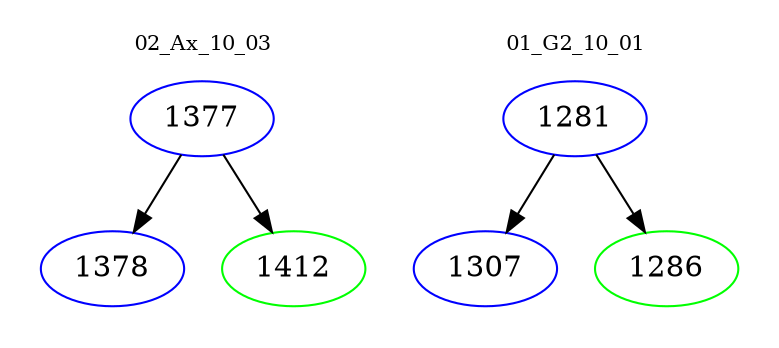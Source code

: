 digraph{
subgraph cluster_0 {
color = white
label = "02_Ax_10_03";
fontsize=10;
T0_1377 [label="1377", color="blue"]
T0_1377 -> T0_1378 [color="black"]
T0_1378 [label="1378", color="blue"]
T0_1377 -> T0_1412 [color="black"]
T0_1412 [label="1412", color="green"]
}
subgraph cluster_1 {
color = white
label = "01_G2_10_01";
fontsize=10;
T1_1281 [label="1281", color="blue"]
T1_1281 -> T1_1307 [color="black"]
T1_1307 [label="1307", color="blue"]
T1_1281 -> T1_1286 [color="black"]
T1_1286 [label="1286", color="green"]
}
}
